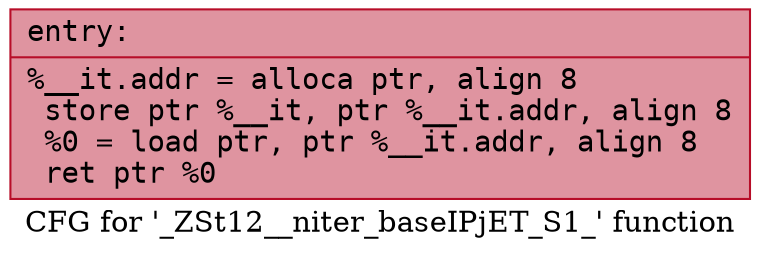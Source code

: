 digraph "CFG for '_ZSt12__niter_baseIPjET_S1_' function" {
	label="CFG for '_ZSt12__niter_baseIPjET_S1_' function";

	Node0x556bfec654f0 [shape=record,color="#b70d28ff", style=filled, fillcolor="#b70d2870" fontname="Courier",label="{entry:\l|  %__it.addr = alloca ptr, align 8\l  store ptr %__it, ptr %__it.addr, align 8\l  %0 = load ptr, ptr %__it.addr, align 8\l  ret ptr %0\l}"];
}
